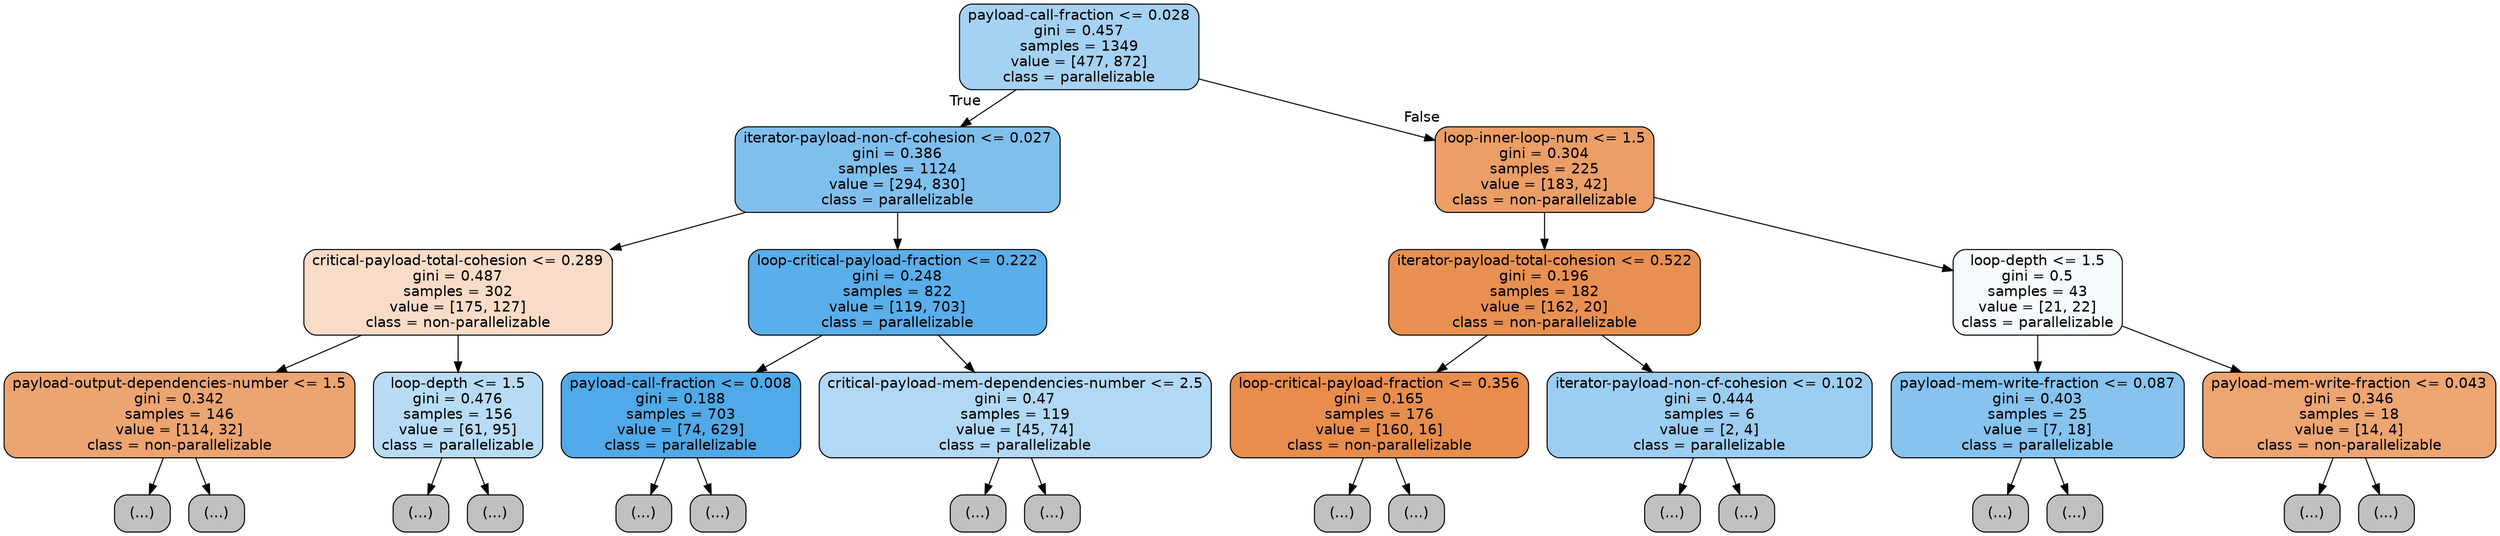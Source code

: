 digraph Tree {
node [shape=box, style="filled, rounded", color="black", fontname=helvetica] ;
edge [fontname=helvetica] ;
0 [label="payload-call-fraction <= 0.028\ngini = 0.457\nsamples = 1349\nvalue = [477, 872]\nclass = parallelizable", fillcolor="#399de574"] ;
1 [label="iterator-payload-non-cf-cohesion <= 0.027\ngini = 0.386\nsamples = 1124\nvalue = [294, 830]\nclass = parallelizable", fillcolor="#399de5a5"] ;
0 -> 1 [labeldistance=2.5, labelangle=45, headlabel="True"] ;
2 [label="critical-payload-total-cohesion <= 0.289\ngini = 0.487\nsamples = 302\nvalue = [175, 127]\nclass = non-parallelizable", fillcolor="#e5813946"] ;
1 -> 2 ;
3 [label="payload-output-dependencies-number <= 1.5\ngini = 0.342\nsamples = 146\nvalue = [114, 32]\nclass = non-parallelizable", fillcolor="#e58139b7"] ;
2 -> 3 ;
4 [label="(...)", fillcolor="#C0C0C0"] ;
3 -> 4 ;
29 [label="(...)", fillcolor="#C0C0C0"] ;
3 -> 29 ;
40 [label="loop-depth <= 1.5\ngini = 0.476\nsamples = 156\nvalue = [61, 95]\nclass = parallelizable", fillcolor="#399de55b"] ;
2 -> 40 ;
41 [label="(...)", fillcolor="#C0C0C0"] ;
40 -> 41 ;
46 [label="(...)", fillcolor="#C0C0C0"] ;
40 -> 46 ;
73 [label="loop-critical-payload-fraction <= 0.222\ngini = 0.248\nsamples = 822\nvalue = [119, 703]\nclass = parallelizable", fillcolor="#399de5d4"] ;
1 -> 73 ;
74 [label="payload-call-fraction <= 0.008\ngini = 0.188\nsamples = 703\nvalue = [74, 629]\nclass = parallelizable", fillcolor="#399de5e1"] ;
73 -> 74 ;
75 [label="(...)", fillcolor="#C0C0C0"] ;
74 -> 75 ;
186 [label="(...)", fillcolor="#C0C0C0"] ;
74 -> 186 ;
193 [label="critical-payload-mem-dependencies-number <= 2.5\ngini = 0.47\nsamples = 119\nvalue = [45, 74]\nclass = parallelizable", fillcolor="#399de564"] ;
73 -> 193 ;
194 [label="(...)", fillcolor="#C0C0C0"] ;
193 -> 194 ;
211 [label="(...)", fillcolor="#C0C0C0"] ;
193 -> 211 ;
236 [label="loop-inner-loop-num <= 1.5\ngini = 0.304\nsamples = 225\nvalue = [183, 42]\nclass = non-parallelizable", fillcolor="#e58139c4"] ;
0 -> 236 [labeldistance=2.5, labelangle=-45, headlabel="False"] ;
237 [label="iterator-payload-total-cohesion <= 0.522\ngini = 0.196\nsamples = 182\nvalue = [162, 20]\nclass = non-parallelizable", fillcolor="#e58139e0"] ;
236 -> 237 ;
238 [label="loop-critical-payload-fraction <= 0.356\ngini = 0.165\nsamples = 176\nvalue = [160, 16]\nclass = non-parallelizable", fillcolor="#e58139e6"] ;
237 -> 238 ;
239 [label="(...)", fillcolor="#C0C0C0"] ;
238 -> 239 ;
264 [label="(...)", fillcolor="#C0C0C0"] ;
238 -> 264 ;
267 [label="iterator-payload-non-cf-cohesion <= 0.102\ngini = 0.444\nsamples = 6\nvalue = [2, 4]\nclass = parallelizable", fillcolor="#399de57f"] ;
237 -> 267 ;
268 [label="(...)", fillcolor="#C0C0C0"] ;
267 -> 268 ;
269 [label="(...)", fillcolor="#C0C0C0"] ;
267 -> 269 ;
270 [label="loop-depth <= 1.5\ngini = 0.5\nsamples = 43\nvalue = [21, 22]\nclass = parallelizable", fillcolor="#399de50c"] ;
236 -> 270 ;
271 [label="payload-mem-write-fraction <= 0.087\ngini = 0.403\nsamples = 25\nvalue = [7, 18]\nclass = parallelizable", fillcolor="#399de59c"] ;
270 -> 271 ;
272 [label="(...)", fillcolor="#C0C0C0"] ;
271 -> 272 ;
273 [label="(...)", fillcolor="#C0C0C0"] ;
271 -> 273 ;
280 [label="payload-mem-write-fraction <= 0.043\ngini = 0.346\nsamples = 18\nvalue = [14, 4]\nclass = non-parallelizable", fillcolor="#e58139b6"] ;
270 -> 280 ;
281 [label="(...)", fillcolor="#C0C0C0"] ;
280 -> 281 ;
282 [label="(...)", fillcolor="#C0C0C0"] ;
280 -> 282 ;
}